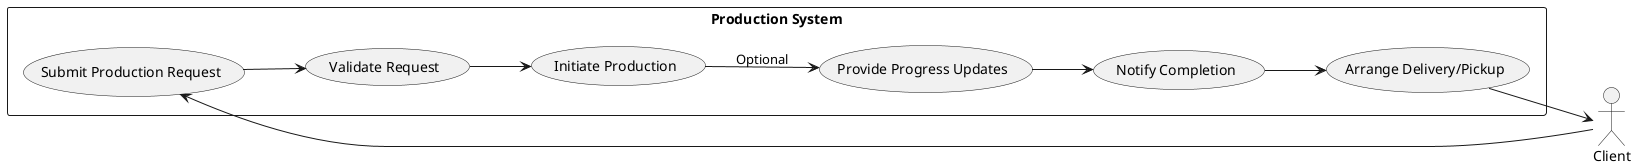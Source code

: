 @startuml
left to right direction

actor Client
rectangle "Production System" {
    usecase "Submit Production Request" as UC1
    usecase "Validate Request" as UC2
    usecase "Initiate Production" as UC3
    usecase "Provide Progress Updates" as UC4
    usecase "Notify Completion" as UC5
    usecase "Arrange Delivery/Pickup" as UC6
}

Client -> UC1
UC1 --> UC2
UC2 --> UC3
UC3 --> UC4 : Optional
UC4 --> UC5
UC5 --> UC6
UC6 --> Client

@enduml